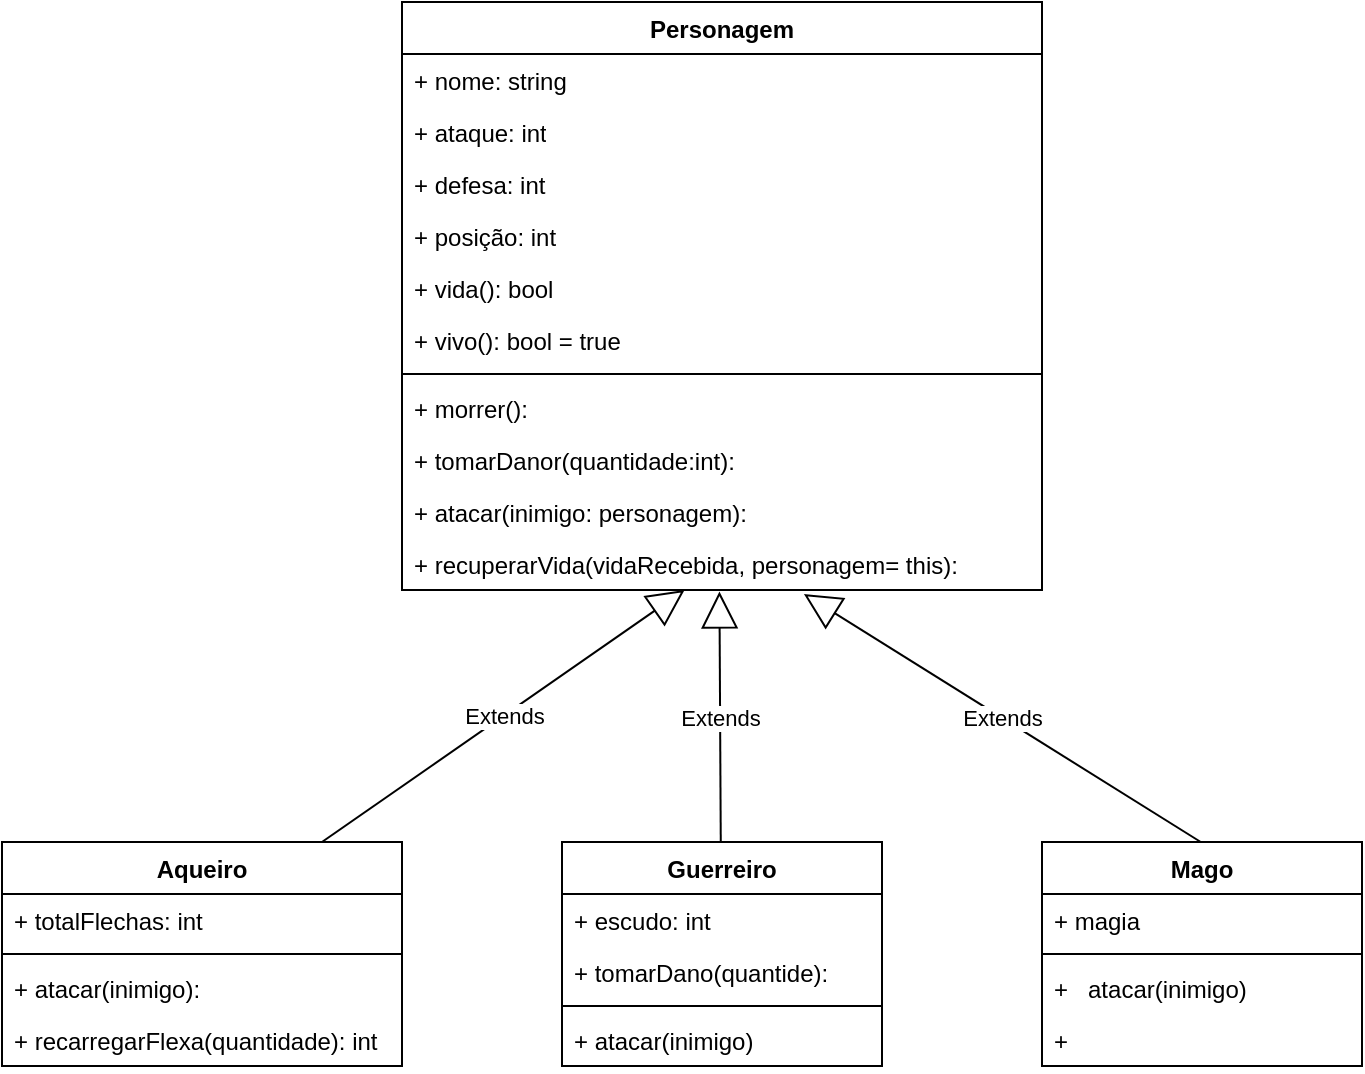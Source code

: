 <mxfile>
    <diagram name="Page-1" id="x5-VukLAqmotW2oOiSO1">
        <mxGraphModel dx="422" dy="926" grid="1" gridSize="10" guides="1" tooltips="1" connect="1" arrows="1" fold="1" page="1" pageScale="1" pageWidth="850" pageHeight="1100" math="0" shadow="0">
            <root>
                <mxCell id="0"/>
                <mxCell id="1" parent="0"/>
                <mxCell id="csusyBFL3uzf1iLZtpSx-4" value="Personagem" style="swimlane;fontStyle=1;align=center;verticalAlign=top;childLayout=stackLayout;horizontal=1;startSize=26;horizontalStack=0;resizeParent=1;resizeParentMax=0;resizeLast=0;collapsible=1;marginBottom=0;whiteSpace=wrap;html=1;" parent="1" vertex="1">
                    <mxGeometry x="240" y="300" width="320" height="294" as="geometry"/>
                </mxCell>
                <mxCell id="csusyBFL3uzf1iLZtpSx-20" value="+ nome: string" style="text;strokeColor=none;fillColor=none;align=left;verticalAlign=top;spacingLeft=4;spacingRight=4;overflow=hidden;rotatable=0;points=[[0,0.5],[1,0.5]];portConstraint=eastwest;whiteSpace=wrap;html=1;" parent="csusyBFL3uzf1iLZtpSx-4" vertex="1">
                    <mxGeometry y="26" width="320" height="26" as="geometry"/>
                </mxCell>
                <mxCell id="csusyBFL3uzf1iLZtpSx-15" value="+ ataque: int" style="text;strokeColor=none;fillColor=none;align=left;verticalAlign=top;spacingLeft=4;spacingRight=4;overflow=hidden;rotatable=0;points=[[0,0.5],[1,0.5]];portConstraint=eastwest;whiteSpace=wrap;html=1;" parent="csusyBFL3uzf1iLZtpSx-4" vertex="1">
                    <mxGeometry y="52" width="320" height="26" as="geometry"/>
                </mxCell>
                <mxCell id="csusyBFL3uzf1iLZtpSx-16" value="+ defesa: int" style="text;strokeColor=none;fillColor=none;align=left;verticalAlign=top;spacingLeft=4;spacingRight=4;overflow=hidden;rotatable=0;points=[[0,0.5],[1,0.5]];portConstraint=eastwest;whiteSpace=wrap;html=1;" parent="csusyBFL3uzf1iLZtpSx-4" vertex="1">
                    <mxGeometry y="78" width="320" height="26" as="geometry"/>
                </mxCell>
                <mxCell id="csusyBFL3uzf1iLZtpSx-17" value="+ posição: int" style="text;strokeColor=none;fillColor=none;align=left;verticalAlign=top;spacingLeft=4;spacingRight=4;overflow=hidden;rotatable=0;points=[[0,0.5],[1,0.5]];portConstraint=eastwest;whiteSpace=wrap;html=1;" parent="csusyBFL3uzf1iLZtpSx-4" vertex="1">
                    <mxGeometry y="104" width="320" height="26" as="geometry"/>
                </mxCell>
                <mxCell id="csusyBFL3uzf1iLZtpSx-18" value="+ vida(): bool" style="text;strokeColor=none;fillColor=none;align=left;verticalAlign=top;spacingLeft=4;spacingRight=4;overflow=hidden;rotatable=0;points=[[0,0.5],[1,0.5]];portConstraint=eastwest;whiteSpace=wrap;html=1;" parent="csusyBFL3uzf1iLZtpSx-4" vertex="1">
                    <mxGeometry y="130" width="320" height="26" as="geometry"/>
                </mxCell>
                <mxCell id="csusyBFL3uzf1iLZtpSx-19" value="+ vivo(): bool = true" style="text;strokeColor=none;fillColor=none;align=left;verticalAlign=top;spacingLeft=4;spacingRight=4;overflow=hidden;rotatable=0;points=[[0,0.5],[1,0.5]];portConstraint=eastwest;whiteSpace=wrap;html=1;" parent="csusyBFL3uzf1iLZtpSx-4" vertex="1">
                    <mxGeometry y="156" width="320" height="26" as="geometry"/>
                </mxCell>
                <mxCell id="csusyBFL3uzf1iLZtpSx-6" value="" style="line;strokeWidth=1;fillColor=none;align=left;verticalAlign=middle;spacingTop=-1;spacingLeft=3;spacingRight=3;rotatable=0;labelPosition=right;points=[];portConstraint=eastwest;strokeColor=inherit;" parent="csusyBFL3uzf1iLZtpSx-4" vertex="1">
                    <mxGeometry y="182" width="320" height="8" as="geometry"/>
                </mxCell>
                <mxCell id="csusyBFL3uzf1iLZtpSx-30" value="+ morrer():&amp;nbsp;" style="text;strokeColor=none;fillColor=none;align=left;verticalAlign=top;spacingLeft=4;spacingRight=4;overflow=hidden;rotatable=0;points=[[0,0.5],[1,0.5]];portConstraint=eastwest;whiteSpace=wrap;html=1;" parent="csusyBFL3uzf1iLZtpSx-4" vertex="1">
                    <mxGeometry y="190" width="320" height="26" as="geometry"/>
                </mxCell>
                <mxCell id="csusyBFL3uzf1iLZtpSx-34" value="+ tomarDanor(quantidade:int):" style="text;strokeColor=none;fillColor=none;align=left;verticalAlign=top;spacingLeft=4;spacingRight=4;overflow=hidden;rotatable=0;points=[[0,0.5],[1,0.5]];portConstraint=eastwest;whiteSpace=wrap;html=1;" parent="csusyBFL3uzf1iLZtpSx-4" vertex="1">
                    <mxGeometry y="216" width="320" height="26" as="geometry"/>
                </mxCell>
                <mxCell id="csusyBFL3uzf1iLZtpSx-35" value="+ atacar(inimigo: personagem):&amp;nbsp;" style="text;strokeColor=none;fillColor=none;align=left;verticalAlign=top;spacingLeft=4;spacingRight=4;overflow=hidden;rotatable=0;points=[[0,0.5],[1,0.5]];portConstraint=eastwest;whiteSpace=wrap;html=1;" parent="csusyBFL3uzf1iLZtpSx-4" vertex="1">
                    <mxGeometry y="242" width="320" height="26" as="geometry"/>
                </mxCell>
                <mxCell id="csusyBFL3uzf1iLZtpSx-36" value="+ recuperarVida(vidaRecebida, personagem= this):&amp;nbsp;" style="text;strokeColor=none;fillColor=none;align=left;verticalAlign=top;spacingLeft=4;spacingRight=4;overflow=hidden;rotatable=0;points=[[0,0.5],[1,0.5]];portConstraint=eastwest;whiteSpace=wrap;html=1;" parent="csusyBFL3uzf1iLZtpSx-4" vertex="1">
                    <mxGeometry y="268" width="320" height="26" as="geometry"/>
                </mxCell>
                <mxCell id="2" value="Aqueiro" style="swimlane;fontStyle=1;align=center;verticalAlign=top;childLayout=stackLayout;horizontal=1;startSize=26;horizontalStack=0;resizeParent=1;resizeParentMax=0;resizeLast=0;collapsible=1;marginBottom=0;" vertex="1" parent="1">
                    <mxGeometry x="40" y="720" width="200" height="112" as="geometry"/>
                </mxCell>
                <mxCell id="3" value="+ totalFlechas: int" style="text;strokeColor=none;fillColor=none;align=left;verticalAlign=top;spacingLeft=4;spacingRight=4;overflow=hidden;rotatable=0;points=[[0,0.5],[1,0.5]];portConstraint=eastwest;" vertex="1" parent="2">
                    <mxGeometry y="26" width="200" height="26" as="geometry"/>
                </mxCell>
                <mxCell id="27" value="" style="line;strokeWidth=1;fillColor=none;align=left;verticalAlign=middle;spacingTop=-1;spacingLeft=3;spacingRight=3;rotatable=0;labelPosition=right;points=[];portConstraint=eastwest;strokeColor=inherit;" vertex="1" parent="2">
                    <mxGeometry y="52" width="200" height="8" as="geometry"/>
                </mxCell>
                <mxCell id="20" value="+ atacar(inimigo): " style="text;strokeColor=none;fillColor=none;align=left;verticalAlign=top;spacingLeft=4;spacingRight=4;overflow=hidden;rotatable=0;points=[[0,0.5],[1,0.5]];portConstraint=eastwest;" vertex="1" parent="2">
                    <mxGeometry y="60" width="200" height="26" as="geometry"/>
                </mxCell>
                <mxCell id="26" value="+ recarregarFlexa(quantidade): int " style="text;strokeColor=none;fillColor=none;align=left;verticalAlign=top;spacingLeft=4;spacingRight=4;overflow=hidden;rotatable=0;points=[[0,0.5],[1,0.5]];portConstraint=eastwest;" vertex="1" parent="2">
                    <mxGeometry y="86" width="200" height="26" as="geometry"/>
                </mxCell>
                <mxCell id="6" value="Extends" style="endArrow=block;endSize=16;endFill=0;html=1;" edge="1" parent="1" target="csusyBFL3uzf1iLZtpSx-36">
                    <mxGeometry width="160" relative="1" as="geometry">
                        <mxPoint x="200" y="720" as="sourcePoint"/>
                        <mxPoint x="360" y="720" as="targetPoint"/>
                    </mxGeometry>
                </mxCell>
                <mxCell id="7" value="Guerreiro" style="swimlane;fontStyle=1;align=center;verticalAlign=top;childLayout=stackLayout;horizontal=1;startSize=26;horizontalStack=0;resizeParent=1;resizeParentMax=0;resizeLast=0;collapsible=1;marginBottom=0;" vertex="1" parent="1">
                    <mxGeometry x="320" y="720" width="160" height="112" as="geometry"/>
                </mxCell>
                <mxCell id="8" value="+ escudo: int" style="text;strokeColor=none;fillColor=none;align=left;verticalAlign=top;spacingLeft=4;spacingRight=4;overflow=hidden;rotatable=0;points=[[0,0.5],[1,0.5]];portConstraint=eastwest;" vertex="1" parent="7">
                    <mxGeometry y="26" width="160" height="26" as="geometry"/>
                </mxCell>
                <mxCell id="19" value="+ tomarDano(quantide):" style="text;strokeColor=none;fillColor=none;align=left;verticalAlign=top;spacingLeft=4;spacingRight=4;overflow=hidden;rotatable=0;points=[[0,0.5],[1,0.5]];portConstraint=eastwest;" vertex="1" parent="7">
                    <mxGeometry y="52" width="160" height="26" as="geometry"/>
                </mxCell>
                <mxCell id="9" value="" style="line;strokeWidth=1;fillColor=none;align=left;verticalAlign=middle;spacingTop=-1;spacingLeft=3;spacingRight=3;rotatable=0;labelPosition=right;points=[];portConstraint=eastwest;strokeColor=inherit;" vertex="1" parent="7">
                    <mxGeometry y="78" width="160" height="8" as="geometry"/>
                </mxCell>
                <mxCell id="10" value="+ atacar(inimigo)" style="text;strokeColor=none;fillColor=none;align=left;verticalAlign=top;spacingLeft=4;spacingRight=4;overflow=hidden;rotatable=0;points=[[0,0.5],[1,0.5]];portConstraint=eastwest;" vertex="1" parent="7">
                    <mxGeometry y="86" width="160" height="26" as="geometry"/>
                </mxCell>
                <mxCell id="13" value="Extends" style="endArrow=block;endSize=16;endFill=0;html=1;entryX=0.496;entryY=1.028;entryDx=0;entryDy=0;entryPerimeter=0;" edge="1" parent="1" target="csusyBFL3uzf1iLZtpSx-36">
                    <mxGeometry width="160" relative="1" as="geometry">
                        <mxPoint x="399.38" y="720" as="sourcePoint"/>
                        <mxPoint x="399.38" y="630" as="targetPoint"/>
                    </mxGeometry>
                </mxCell>
                <mxCell id="14" value="Mago" style="swimlane;fontStyle=1;align=center;verticalAlign=top;childLayout=stackLayout;horizontal=1;startSize=26;horizontalStack=0;resizeParent=1;resizeParentMax=0;resizeLast=0;collapsible=1;marginBottom=0;" vertex="1" parent="1">
                    <mxGeometry x="560" y="720" width="160" height="112" as="geometry"/>
                </mxCell>
                <mxCell id="15" value="+ magia" style="text;strokeColor=none;fillColor=none;align=left;verticalAlign=top;spacingLeft=4;spacingRight=4;overflow=hidden;rotatable=0;points=[[0,0.5],[1,0.5]];portConstraint=eastwest;" vertex="1" parent="14">
                    <mxGeometry y="26" width="160" height="26" as="geometry"/>
                </mxCell>
                <mxCell id="16" value="" style="line;strokeWidth=1;fillColor=none;align=left;verticalAlign=middle;spacingTop=-1;spacingLeft=3;spacingRight=3;rotatable=0;labelPosition=right;points=[];portConstraint=eastwest;strokeColor=inherit;" vertex="1" parent="14">
                    <mxGeometry y="52" width="160" height="8" as="geometry"/>
                </mxCell>
                <mxCell id="17" value="+   atacar(inimigo) " style="text;strokeColor=none;fillColor=none;align=left;verticalAlign=top;spacingLeft=4;spacingRight=4;overflow=hidden;rotatable=0;points=[[0,0.5],[1,0.5]];portConstraint=eastwest;" vertex="1" parent="14">
                    <mxGeometry y="60" width="160" height="26" as="geometry"/>
                </mxCell>
                <mxCell id="28" value="+   " style="text;strokeColor=none;fillColor=none;align=left;verticalAlign=top;spacingLeft=4;spacingRight=4;overflow=hidden;rotatable=0;points=[[0,0.5],[1,0.5]];portConstraint=eastwest;" vertex="1" parent="14">
                    <mxGeometry y="86" width="160" height="26" as="geometry"/>
                </mxCell>
                <mxCell id="18" value="Extends" style="endArrow=block;endSize=16;endFill=0;html=1;entryX=0.628;entryY=1.077;entryDx=0;entryDy=0;entryPerimeter=0;" edge="1" parent="1" target="csusyBFL3uzf1iLZtpSx-36">
                    <mxGeometry width="160" relative="1" as="geometry">
                        <mxPoint x="639.38" y="720" as="sourcePoint"/>
                        <mxPoint x="639.38" y="610" as="targetPoint"/>
                    </mxGeometry>
                </mxCell>
            </root>
        </mxGraphModel>
    </diagram>
</mxfile>